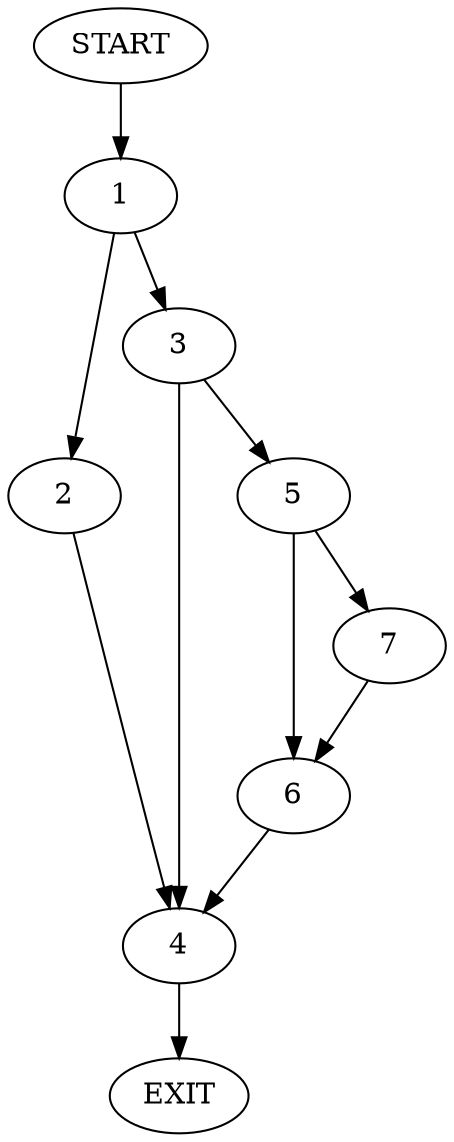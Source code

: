 digraph {
0 [label="START"]
8 [label="EXIT"]
0 -> 1
1 -> 2
1 -> 3
2 -> 4
3 -> 4
3 -> 5
4 -> 8
5 -> 6
5 -> 7
6 -> 4
7 -> 6
}
